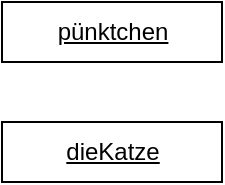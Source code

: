 <mxfile version="20.8.20" type="device"><diagram id="QysOFV5IprV2MCWw1Rmz" name="Page-1"><mxGraphModel dx="1050" dy="566" grid="1" gridSize="10" guides="1" tooltips="1" connect="1" arrows="1" fold="1" page="1" pageScale="1" pageWidth="827" pageHeight="1169" math="0" shadow="0"><root><mxCell id="0"/><mxCell id="1" parent="0"/><mxCell id="qB4cJxWdBwDwS4S5cY-E-1" value="pünktchen" style="html=1;fontStyle=4" parent="1" vertex="1"><mxGeometry x="20" y="20" width="110" height="30" as="geometry"/></mxCell><mxCell id="qB4cJxWdBwDwS4S5cY-E-3" value="dieKatze" style="html=1;fontStyle=4" parent="1" vertex="1"><mxGeometry x="20" y="80" width="110" height="30" as="geometry"/></mxCell></root></mxGraphModel></diagram></mxfile>